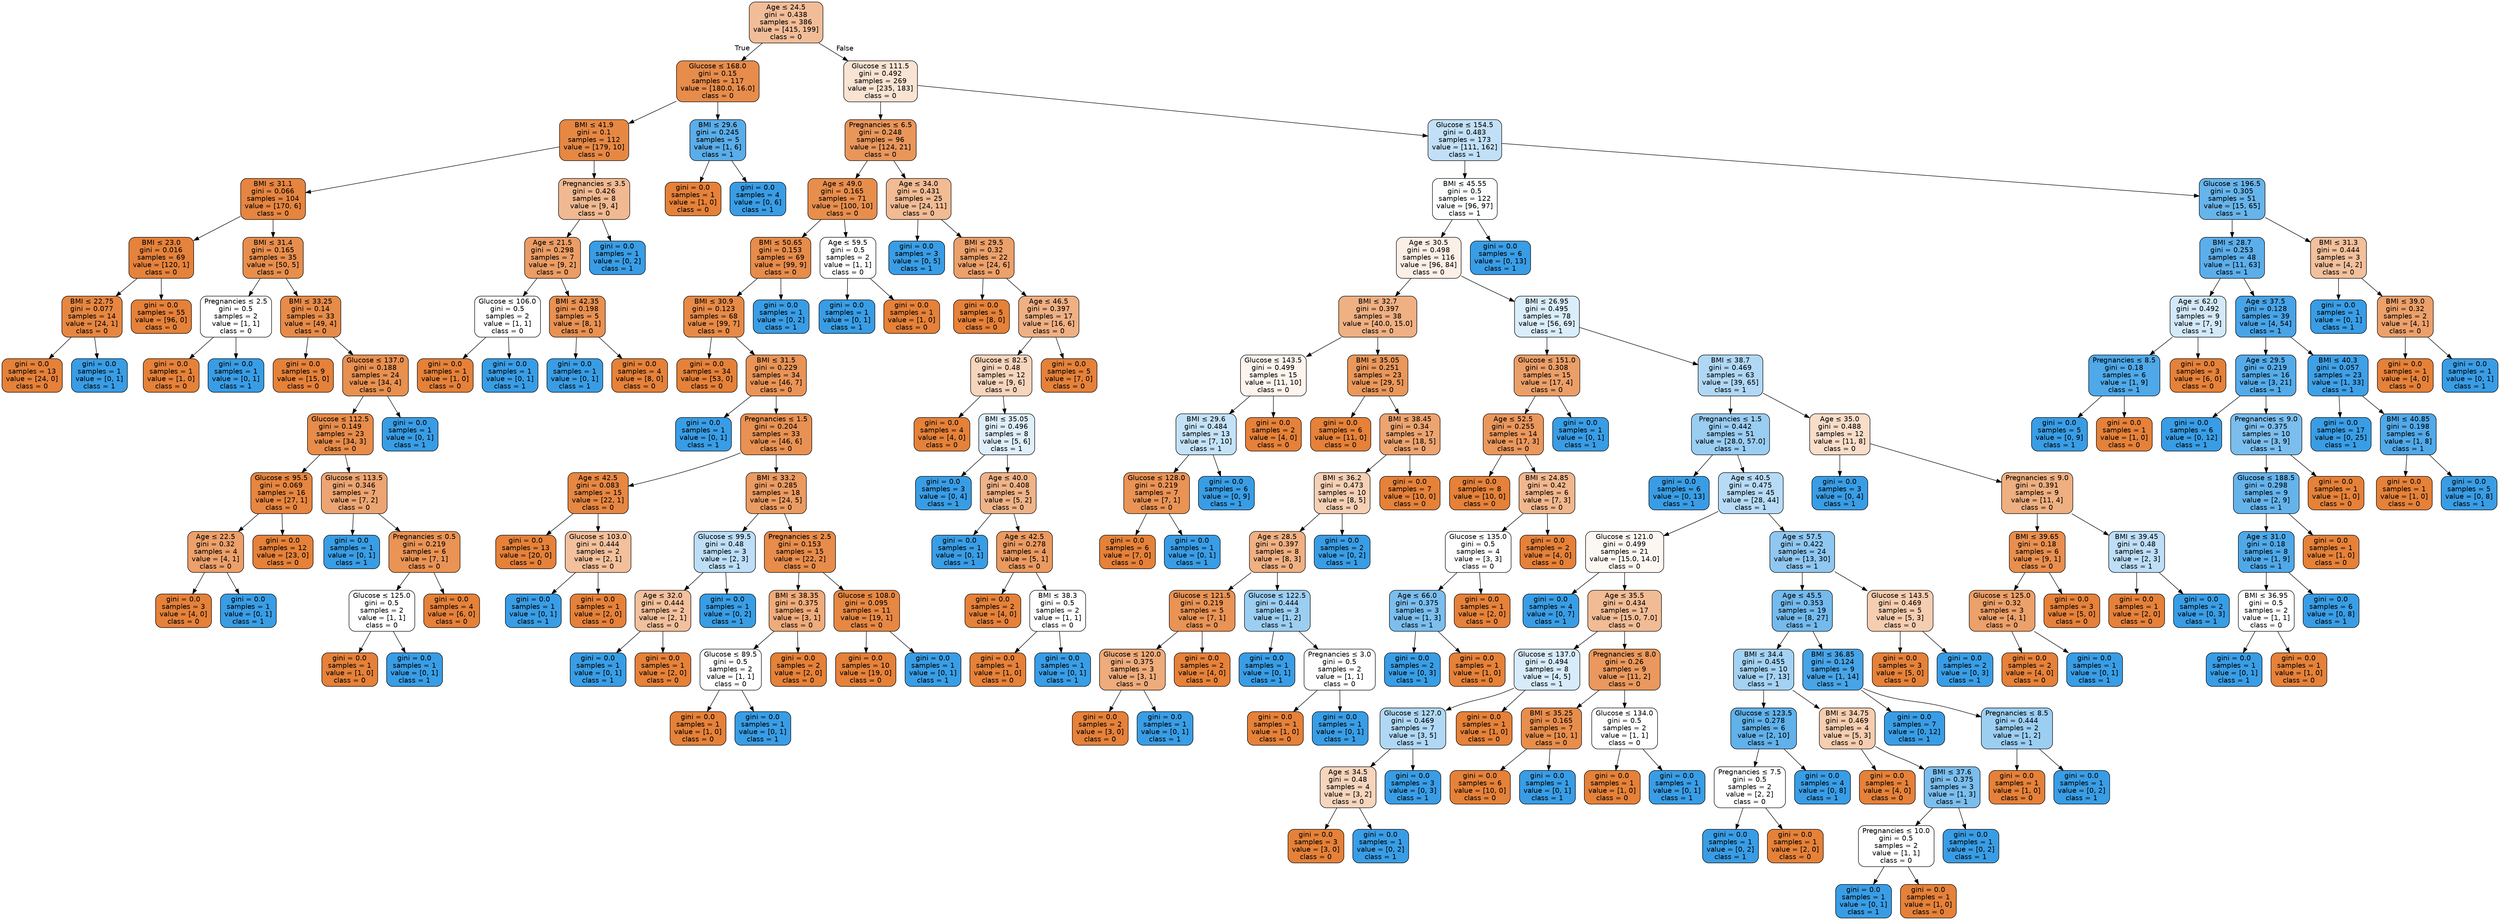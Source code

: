 digraph Tree {
node [shape=box, style="filled, rounded", color="black", fontname="helvetica"] ;
edge [fontname="helvetica"] ;
0 [label=<Age &le; 24.5<br/>gini = 0.438<br/>samples = 386<br/>value = [415, 199]<br/>class = 0>, fillcolor="#f1bd98"] ;
1 [label=<Glucose &le; 168.0<br/>gini = 0.15<br/>samples = 117<br/>value = [180.0, 16.0]<br/>class = 0>, fillcolor="#e78c4b"] ;
0 -> 1 [labeldistance=2.5, labelangle=45, headlabel="True"] ;
2 [label=<BMI &le; 41.9<br/>gini = 0.1<br/>samples = 112<br/>value = [179, 10]<br/>class = 0>, fillcolor="#e68844"] ;
1 -> 2 ;
3 [label=<BMI &le; 31.1<br/>gini = 0.066<br/>samples = 104<br/>value = [170, 6]<br/>class = 0>, fillcolor="#e68540"] ;
2 -> 3 ;
4 [label=<BMI &le; 23.0<br/>gini = 0.016<br/>samples = 69<br/>value = [120, 1]<br/>class = 0>, fillcolor="#e5823b"] ;
3 -> 4 ;
5 [label=<BMI &le; 22.75<br/>gini = 0.077<br/>samples = 14<br/>value = [24, 1]<br/>class = 0>, fillcolor="#e68641"] ;
4 -> 5 ;
6 [label=<gini = 0.0<br/>samples = 13<br/>value = [24, 0]<br/>class = 0>, fillcolor="#e58139"] ;
5 -> 6 ;
7 [label=<gini = 0.0<br/>samples = 1<br/>value = [0, 1]<br/>class = 1>, fillcolor="#399de5"] ;
5 -> 7 ;
8 [label=<gini = 0.0<br/>samples = 55<br/>value = [96, 0]<br/>class = 0>, fillcolor="#e58139"] ;
4 -> 8 ;
9 [label=<BMI &le; 31.4<br/>gini = 0.165<br/>samples = 35<br/>value = [50, 5]<br/>class = 0>, fillcolor="#e88e4d"] ;
3 -> 9 ;
10 [label=<Pregnancies &le; 2.5<br/>gini = 0.5<br/>samples = 2<br/>value = [1, 1]<br/>class = 0>, fillcolor="#ffffff"] ;
9 -> 10 ;
11 [label=<gini = 0.0<br/>samples = 1<br/>value = [1, 0]<br/>class = 0>, fillcolor="#e58139"] ;
10 -> 11 ;
12 [label=<gini = 0.0<br/>samples = 1<br/>value = [0, 1]<br/>class = 1>, fillcolor="#399de5"] ;
10 -> 12 ;
13 [label=<BMI &le; 33.25<br/>gini = 0.14<br/>samples = 33<br/>value = [49, 4]<br/>class = 0>, fillcolor="#e78b49"] ;
9 -> 13 ;
14 [label=<gini = 0.0<br/>samples = 9<br/>value = [15, 0]<br/>class = 0>, fillcolor="#e58139"] ;
13 -> 14 ;
15 [label=<Glucose &le; 137.0<br/>gini = 0.188<br/>samples = 24<br/>value = [34, 4]<br/>class = 0>, fillcolor="#e89050"] ;
13 -> 15 ;
16 [label=<Glucose &le; 112.5<br/>gini = 0.149<br/>samples = 23<br/>value = [34, 3]<br/>class = 0>, fillcolor="#e78c4a"] ;
15 -> 16 ;
17 [label=<Glucose &le; 95.5<br/>gini = 0.069<br/>samples = 16<br/>value = [27, 1]<br/>class = 0>, fillcolor="#e68640"] ;
16 -> 17 ;
18 [label=<Age &le; 22.5<br/>gini = 0.32<br/>samples = 4<br/>value = [4, 1]<br/>class = 0>, fillcolor="#eca06a"] ;
17 -> 18 ;
19 [label=<gini = 0.0<br/>samples = 3<br/>value = [4, 0]<br/>class = 0>, fillcolor="#e58139"] ;
18 -> 19 ;
20 [label=<gini = 0.0<br/>samples = 1<br/>value = [0, 1]<br/>class = 1>, fillcolor="#399de5"] ;
18 -> 20 ;
21 [label=<gini = 0.0<br/>samples = 12<br/>value = [23, 0]<br/>class = 0>, fillcolor="#e58139"] ;
17 -> 21 ;
22 [label=<Glucose &le; 113.5<br/>gini = 0.346<br/>samples = 7<br/>value = [7, 2]<br/>class = 0>, fillcolor="#eca572"] ;
16 -> 22 ;
23 [label=<gini = 0.0<br/>samples = 1<br/>value = [0, 1]<br/>class = 1>, fillcolor="#399de5"] ;
22 -> 23 ;
24 [label=<Pregnancies &le; 0.5<br/>gini = 0.219<br/>samples = 6<br/>value = [7, 1]<br/>class = 0>, fillcolor="#e99355"] ;
22 -> 24 ;
25 [label=<Glucose &le; 125.0<br/>gini = 0.5<br/>samples = 2<br/>value = [1, 1]<br/>class = 0>, fillcolor="#ffffff"] ;
24 -> 25 ;
26 [label=<gini = 0.0<br/>samples = 1<br/>value = [1, 0]<br/>class = 0>, fillcolor="#e58139"] ;
25 -> 26 ;
27 [label=<gini = 0.0<br/>samples = 1<br/>value = [0, 1]<br/>class = 1>, fillcolor="#399de5"] ;
25 -> 27 ;
28 [label=<gini = 0.0<br/>samples = 4<br/>value = [6, 0]<br/>class = 0>, fillcolor="#e58139"] ;
24 -> 28 ;
29 [label=<gini = 0.0<br/>samples = 1<br/>value = [0, 1]<br/>class = 1>, fillcolor="#399de5"] ;
15 -> 29 ;
30 [label=<Pregnancies &le; 3.5<br/>gini = 0.426<br/>samples = 8<br/>value = [9, 4]<br/>class = 0>, fillcolor="#f1b991"] ;
2 -> 30 ;
31 [label=<Age &le; 21.5<br/>gini = 0.298<br/>samples = 7<br/>value = [9, 2]<br/>class = 0>, fillcolor="#eb9d65"] ;
30 -> 31 ;
32 [label=<Glucose &le; 106.0<br/>gini = 0.5<br/>samples = 2<br/>value = [1, 1]<br/>class = 0>, fillcolor="#ffffff"] ;
31 -> 32 ;
33 [label=<gini = 0.0<br/>samples = 1<br/>value = [1, 0]<br/>class = 0>, fillcolor="#e58139"] ;
32 -> 33 ;
34 [label=<gini = 0.0<br/>samples = 1<br/>value = [0, 1]<br/>class = 1>, fillcolor="#399de5"] ;
32 -> 34 ;
35 [label=<BMI &le; 42.35<br/>gini = 0.198<br/>samples = 5<br/>value = [8, 1]<br/>class = 0>, fillcolor="#e89152"] ;
31 -> 35 ;
36 [label=<gini = 0.0<br/>samples = 1<br/>value = [0, 1]<br/>class = 1>, fillcolor="#399de5"] ;
35 -> 36 ;
37 [label=<gini = 0.0<br/>samples = 4<br/>value = [8, 0]<br/>class = 0>, fillcolor="#e58139"] ;
35 -> 37 ;
38 [label=<gini = 0.0<br/>samples = 1<br/>value = [0, 2]<br/>class = 1>, fillcolor="#399de5"] ;
30 -> 38 ;
39 [label=<BMI &le; 29.6<br/>gini = 0.245<br/>samples = 5<br/>value = [1, 6]<br/>class = 1>, fillcolor="#5aade9"] ;
1 -> 39 ;
40 [label=<gini = 0.0<br/>samples = 1<br/>value = [1, 0]<br/>class = 0>, fillcolor="#e58139"] ;
39 -> 40 ;
41 [label=<gini = 0.0<br/>samples = 4<br/>value = [0, 6]<br/>class = 1>, fillcolor="#399de5"] ;
39 -> 41 ;
42 [label=<Glucose &le; 111.5<br/>gini = 0.492<br/>samples = 269<br/>value = [235, 183]<br/>class = 0>, fillcolor="#f9e3d3"] ;
0 -> 42 [labeldistance=2.5, labelangle=-45, headlabel="False"] ;
43 [label=<Pregnancies &le; 6.5<br/>gini = 0.248<br/>samples = 96<br/>value = [124, 21]<br/>class = 0>, fillcolor="#e9965b"] ;
42 -> 43 ;
44 [label=<Age &le; 49.0<br/>gini = 0.165<br/>samples = 71<br/>value = [100, 10]<br/>class = 0>, fillcolor="#e88e4d"] ;
43 -> 44 ;
45 [label=<BMI &le; 50.65<br/>gini = 0.153<br/>samples = 69<br/>value = [99, 9]<br/>class = 0>, fillcolor="#e78c4b"] ;
44 -> 45 ;
46 [label=<BMI &le; 30.9<br/>gini = 0.123<br/>samples = 68<br/>value = [99, 7]<br/>class = 0>, fillcolor="#e78a47"] ;
45 -> 46 ;
47 [label=<gini = 0.0<br/>samples = 34<br/>value = [53, 0]<br/>class = 0>, fillcolor="#e58139"] ;
46 -> 47 ;
48 [label=<BMI &le; 31.5<br/>gini = 0.229<br/>samples = 34<br/>value = [46, 7]<br/>class = 0>, fillcolor="#e99457"] ;
46 -> 48 ;
49 [label=<gini = 0.0<br/>samples = 1<br/>value = [0, 1]<br/>class = 1>, fillcolor="#399de5"] ;
48 -> 49 ;
50 [label=<Pregnancies &le; 1.5<br/>gini = 0.204<br/>samples = 33<br/>value = [46, 6]<br/>class = 0>, fillcolor="#e89153"] ;
48 -> 50 ;
51 [label=<Age &le; 42.5<br/>gini = 0.083<br/>samples = 15<br/>value = [22, 1]<br/>class = 0>, fillcolor="#e68742"] ;
50 -> 51 ;
52 [label=<gini = 0.0<br/>samples = 13<br/>value = [20, 0]<br/>class = 0>, fillcolor="#e58139"] ;
51 -> 52 ;
53 [label=<Glucose &le; 103.0<br/>gini = 0.444<br/>samples = 2<br/>value = [2, 1]<br/>class = 0>, fillcolor="#f2c09c"] ;
51 -> 53 ;
54 [label=<gini = 0.0<br/>samples = 1<br/>value = [0, 1]<br/>class = 1>, fillcolor="#399de5"] ;
53 -> 54 ;
55 [label=<gini = 0.0<br/>samples = 1<br/>value = [2, 0]<br/>class = 0>, fillcolor="#e58139"] ;
53 -> 55 ;
56 [label=<BMI &le; 33.2<br/>gini = 0.285<br/>samples = 18<br/>value = [24, 5]<br/>class = 0>, fillcolor="#ea9b62"] ;
50 -> 56 ;
57 [label=<Glucose &le; 99.5<br/>gini = 0.48<br/>samples = 3<br/>value = [2, 3]<br/>class = 1>, fillcolor="#bddef6"] ;
56 -> 57 ;
58 [label=<Age &le; 32.0<br/>gini = 0.444<br/>samples = 2<br/>value = [2, 1]<br/>class = 0>, fillcolor="#f2c09c"] ;
57 -> 58 ;
59 [label=<gini = 0.0<br/>samples = 1<br/>value = [0, 1]<br/>class = 1>, fillcolor="#399de5"] ;
58 -> 59 ;
60 [label=<gini = 0.0<br/>samples = 1<br/>value = [2, 0]<br/>class = 0>, fillcolor="#e58139"] ;
58 -> 60 ;
61 [label=<gini = 0.0<br/>samples = 1<br/>value = [0, 2]<br/>class = 1>, fillcolor="#399de5"] ;
57 -> 61 ;
62 [label=<Pregnancies &le; 2.5<br/>gini = 0.153<br/>samples = 15<br/>value = [22, 2]<br/>class = 0>, fillcolor="#e78c4b"] ;
56 -> 62 ;
63 [label=<BMI &le; 38.35<br/>gini = 0.375<br/>samples = 4<br/>value = [3, 1]<br/>class = 0>, fillcolor="#eeab7b"] ;
62 -> 63 ;
64 [label=<Glucose &le; 89.5<br/>gini = 0.5<br/>samples = 2<br/>value = [1, 1]<br/>class = 0>, fillcolor="#ffffff"] ;
63 -> 64 ;
65 [label=<gini = 0.0<br/>samples = 1<br/>value = [1, 0]<br/>class = 0>, fillcolor="#e58139"] ;
64 -> 65 ;
66 [label=<gini = 0.0<br/>samples = 1<br/>value = [0, 1]<br/>class = 1>, fillcolor="#399de5"] ;
64 -> 66 ;
67 [label=<gini = 0.0<br/>samples = 2<br/>value = [2, 0]<br/>class = 0>, fillcolor="#e58139"] ;
63 -> 67 ;
68 [label=<Glucose &le; 108.0<br/>gini = 0.095<br/>samples = 11<br/>value = [19, 1]<br/>class = 0>, fillcolor="#e68843"] ;
62 -> 68 ;
69 [label=<gini = 0.0<br/>samples = 10<br/>value = [19, 0]<br/>class = 0>, fillcolor="#e58139"] ;
68 -> 69 ;
70 [label=<gini = 0.0<br/>samples = 1<br/>value = [0, 1]<br/>class = 1>, fillcolor="#399de5"] ;
68 -> 70 ;
71 [label=<gini = 0.0<br/>samples = 1<br/>value = [0, 2]<br/>class = 1>, fillcolor="#399de5"] ;
45 -> 71 ;
72 [label=<Age &le; 59.5<br/>gini = 0.5<br/>samples = 2<br/>value = [1, 1]<br/>class = 0>, fillcolor="#ffffff"] ;
44 -> 72 ;
73 [label=<gini = 0.0<br/>samples = 1<br/>value = [0, 1]<br/>class = 1>, fillcolor="#399de5"] ;
72 -> 73 ;
74 [label=<gini = 0.0<br/>samples = 1<br/>value = [1, 0]<br/>class = 0>, fillcolor="#e58139"] ;
72 -> 74 ;
75 [label=<Age &le; 34.0<br/>gini = 0.431<br/>samples = 25<br/>value = [24, 11]<br/>class = 0>, fillcolor="#f1bb94"] ;
43 -> 75 ;
76 [label=<gini = 0.0<br/>samples = 3<br/>value = [0, 5]<br/>class = 1>, fillcolor="#399de5"] ;
75 -> 76 ;
77 [label=<BMI &le; 29.5<br/>gini = 0.32<br/>samples = 22<br/>value = [24, 6]<br/>class = 0>, fillcolor="#eca06a"] ;
75 -> 77 ;
78 [label=<gini = 0.0<br/>samples = 5<br/>value = [8, 0]<br/>class = 0>, fillcolor="#e58139"] ;
77 -> 78 ;
79 [label=<Age &le; 46.5<br/>gini = 0.397<br/>samples = 17<br/>value = [16, 6]<br/>class = 0>, fillcolor="#efb083"] ;
77 -> 79 ;
80 [label=<Glucose &le; 82.5<br/>gini = 0.48<br/>samples = 12<br/>value = [9, 6]<br/>class = 0>, fillcolor="#f6d5bd"] ;
79 -> 80 ;
81 [label=<gini = 0.0<br/>samples = 4<br/>value = [4, 0]<br/>class = 0>, fillcolor="#e58139"] ;
80 -> 81 ;
82 [label=<BMI &le; 35.05<br/>gini = 0.496<br/>samples = 8<br/>value = [5, 6]<br/>class = 1>, fillcolor="#deeffb"] ;
80 -> 82 ;
83 [label=<gini = 0.0<br/>samples = 3<br/>value = [0, 4]<br/>class = 1>, fillcolor="#399de5"] ;
82 -> 83 ;
84 [label=<Age &le; 40.0<br/>gini = 0.408<br/>samples = 5<br/>value = [5, 2]<br/>class = 0>, fillcolor="#efb388"] ;
82 -> 84 ;
85 [label=<gini = 0.0<br/>samples = 1<br/>value = [0, 1]<br/>class = 1>, fillcolor="#399de5"] ;
84 -> 85 ;
86 [label=<Age &le; 42.5<br/>gini = 0.278<br/>samples = 4<br/>value = [5, 1]<br/>class = 0>, fillcolor="#ea9a61"] ;
84 -> 86 ;
87 [label=<gini = 0.0<br/>samples = 2<br/>value = [4, 0]<br/>class = 0>, fillcolor="#e58139"] ;
86 -> 87 ;
88 [label=<BMI &le; 38.3<br/>gini = 0.5<br/>samples = 2<br/>value = [1, 1]<br/>class = 0>, fillcolor="#ffffff"] ;
86 -> 88 ;
89 [label=<gini = 0.0<br/>samples = 1<br/>value = [1, 0]<br/>class = 0>, fillcolor="#e58139"] ;
88 -> 89 ;
90 [label=<gini = 0.0<br/>samples = 1<br/>value = [0, 1]<br/>class = 1>, fillcolor="#399de5"] ;
88 -> 90 ;
91 [label=<gini = 0.0<br/>samples = 5<br/>value = [7, 0]<br/>class = 0>, fillcolor="#e58139"] ;
79 -> 91 ;
92 [label=<Glucose &le; 154.5<br/>gini = 0.483<br/>samples = 173<br/>value = [111, 162]<br/>class = 1>, fillcolor="#c1e0f7"] ;
42 -> 92 ;
93 [label=<BMI &le; 45.55<br/>gini = 0.5<br/>samples = 122<br/>value = [96, 97]<br/>class = 1>, fillcolor="#fdfeff"] ;
92 -> 93 ;
94 [label=<Age &le; 30.5<br/>gini = 0.498<br/>samples = 116<br/>value = [96, 84]<br/>class = 0>, fillcolor="#fcefe6"] ;
93 -> 94 ;
95 [label=<BMI &le; 32.7<br/>gini = 0.397<br/>samples = 38<br/>value = [40.0, 15.0]<br/>class = 0>, fillcolor="#efb083"] ;
94 -> 95 ;
96 [label=<Glucose &le; 143.5<br/>gini = 0.499<br/>samples = 15<br/>value = [11, 10]<br/>class = 0>, fillcolor="#fdf4ed"] ;
95 -> 96 ;
97 [label=<BMI &le; 29.6<br/>gini = 0.484<br/>samples = 13<br/>value = [7, 10]<br/>class = 1>, fillcolor="#c4e2f7"] ;
96 -> 97 ;
98 [label=<Glucose &le; 128.0<br/>gini = 0.219<br/>samples = 7<br/>value = [7, 1]<br/>class = 0>, fillcolor="#e99355"] ;
97 -> 98 ;
99 [label=<gini = 0.0<br/>samples = 6<br/>value = [7, 0]<br/>class = 0>, fillcolor="#e58139"] ;
98 -> 99 ;
100 [label=<gini = 0.0<br/>samples = 1<br/>value = [0, 1]<br/>class = 1>, fillcolor="#399de5"] ;
98 -> 100 ;
101 [label=<gini = 0.0<br/>samples = 6<br/>value = [0, 9]<br/>class = 1>, fillcolor="#399de5"] ;
97 -> 101 ;
102 [label=<gini = 0.0<br/>samples = 2<br/>value = [4, 0]<br/>class = 0>, fillcolor="#e58139"] ;
96 -> 102 ;
103 [label=<BMI &le; 35.05<br/>gini = 0.251<br/>samples = 23<br/>value = [29, 5]<br/>class = 0>, fillcolor="#e9975b"] ;
95 -> 103 ;
104 [label=<gini = 0.0<br/>samples = 6<br/>value = [11, 0]<br/>class = 0>, fillcolor="#e58139"] ;
103 -> 104 ;
105 [label=<BMI &le; 38.45<br/>gini = 0.34<br/>samples = 17<br/>value = [18, 5]<br/>class = 0>, fillcolor="#eca470"] ;
103 -> 105 ;
106 [label=<BMI &le; 36.2<br/>gini = 0.473<br/>samples = 10<br/>value = [8, 5]<br/>class = 0>, fillcolor="#f5d0b5"] ;
105 -> 106 ;
107 [label=<Age &le; 28.5<br/>gini = 0.397<br/>samples = 8<br/>value = [8, 3]<br/>class = 0>, fillcolor="#efb083"] ;
106 -> 107 ;
108 [label=<Glucose &le; 121.5<br/>gini = 0.219<br/>samples = 5<br/>value = [7, 1]<br/>class = 0>, fillcolor="#e99355"] ;
107 -> 108 ;
109 [label=<Glucose &le; 120.0<br/>gini = 0.375<br/>samples = 3<br/>value = [3, 1]<br/>class = 0>, fillcolor="#eeab7b"] ;
108 -> 109 ;
110 [label=<gini = 0.0<br/>samples = 2<br/>value = [3, 0]<br/>class = 0>, fillcolor="#e58139"] ;
109 -> 110 ;
111 [label=<gini = 0.0<br/>samples = 1<br/>value = [0, 1]<br/>class = 1>, fillcolor="#399de5"] ;
109 -> 111 ;
112 [label=<gini = 0.0<br/>samples = 2<br/>value = [4, 0]<br/>class = 0>, fillcolor="#e58139"] ;
108 -> 112 ;
113 [label=<Glucose &le; 122.5<br/>gini = 0.444<br/>samples = 3<br/>value = [1, 2]<br/>class = 1>, fillcolor="#9ccef2"] ;
107 -> 113 ;
114 [label=<gini = 0.0<br/>samples = 1<br/>value = [0, 1]<br/>class = 1>, fillcolor="#399de5"] ;
113 -> 114 ;
115 [label=<Pregnancies &le; 3.0<br/>gini = 0.5<br/>samples = 2<br/>value = [1, 1]<br/>class = 0>, fillcolor="#ffffff"] ;
113 -> 115 ;
116 [label=<gini = 0.0<br/>samples = 1<br/>value = [1, 0]<br/>class = 0>, fillcolor="#e58139"] ;
115 -> 116 ;
117 [label=<gini = 0.0<br/>samples = 1<br/>value = [0, 1]<br/>class = 1>, fillcolor="#399de5"] ;
115 -> 117 ;
118 [label=<gini = 0.0<br/>samples = 2<br/>value = [0, 2]<br/>class = 1>, fillcolor="#399de5"] ;
106 -> 118 ;
119 [label=<gini = 0.0<br/>samples = 7<br/>value = [10, 0]<br/>class = 0>, fillcolor="#e58139"] ;
105 -> 119 ;
120 [label=<BMI &le; 26.95<br/>gini = 0.495<br/>samples = 78<br/>value = [56, 69]<br/>class = 1>, fillcolor="#daedfa"] ;
94 -> 120 ;
121 [label=<Glucose &le; 151.0<br/>gini = 0.308<br/>samples = 15<br/>value = [17, 4]<br/>class = 0>, fillcolor="#eb9f68"] ;
120 -> 121 ;
122 [label=<Age &le; 52.5<br/>gini = 0.255<br/>samples = 14<br/>value = [17, 3]<br/>class = 0>, fillcolor="#ea975c"] ;
121 -> 122 ;
123 [label=<gini = 0.0<br/>samples = 8<br/>value = [10, 0]<br/>class = 0>, fillcolor="#e58139"] ;
122 -> 123 ;
124 [label=<BMI &le; 24.85<br/>gini = 0.42<br/>samples = 6<br/>value = [7, 3]<br/>class = 0>, fillcolor="#f0b78e"] ;
122 -> 124 ;
125 [label=<Glucose &le; 135.0<br/>gini = 0.5<br/>samples = 4<br/>value = [3, 3]<br/>class = 0>, fillcolor="#ffffff"] ;
124 -> 125 ;
126 [label=<Age &le; 66.0<br/>gini = 0.375<br/>samples = 3<br/>value = [1, 3]<br/>class = 1>, fillcolor="#7bbeee"] ;
125 -> 126 ;
127 [label=<gini = 0.0<br/>samples = 2<br/>value = [0, 3]<br/>class = 1>, fillcolor="#399de5"] ;
126 -> 127 ;
128 [label=<gini = 0.0<br/>samples = 1<br/>value = [1, 0]<br/>class = 0>, fillcolor="#e58139"] ;
126 -> 128 ;
129 [label=<gini = 0.0<br/>samples = 1<br/>value = [2, 0]<br/>class = 0>, fillcolor="#e58139"] ;
125 -> 129 ;
130 [label=<gini = 0.0<br/>samples = 2<br/>value = [4, 0]<br/>class = 0>, fillcolor="#e58139"] ;
124 -> 130 ;
131 [label=<gini = 0.0<br/>samples = 1<br/>value = [0, 1]<br/>class = 1>, fillcolor="#399de5"] ;
121 -> 131 ;
132 [label=<BMI &le; 38.7<br/>gini = 0.469<br/>samples = 63<br/>value = [39, 65]<br/>class = 1>, fillcolor="#b0d8f5"] ;
120 -> 132 ;
133 [label=<Pregnancies &le; 1.5<br/>gini = 0.442<br/>samples = 51<br/>value = [28.0, 57.0]<br/>class = 1>, fillcolor="#9acdf2"] ;
132 -> 133 ;
134 [label=<gini = 0.0<br/>samples = 6<br/>value = [0, 13]<br/>class = 1>, fillcolor="#399de5"] ;
133 -> 134 ;
135 [label=<Age &le; 40.5<br/>gini = 0.475<br/>samples = 45<br/>value = [28, 44]<br/>class = 1>, fillcolor="#b7dbf6"] ;
133 -> 135 ;
136 [label=<Glucose &le; 121.0<br/>gini = 0.499<br/>samples = 21<br/>value = [15.0, 14.0]<br/>class = 0>, fillcolor="#fdf7f2"] ;
135 -> 136 ;
137 [label=<gini = 0.0<br/>samples = 4<br/>value = [0, 7]<br/>class = 1>, fillcolor="#399de5"] ;
136 -> 137 ;
138 [label=<Age &le; 35.5<br/>gini = 0.434<br/>samples = 17<br/>value = [15.0, 7.0]<br/>class = 0>, fillcolor="#f1bc95"] ;
136 -> 138 ;
139 [label=<Glucose &le; 137.0<br/>gini = 0.494<br/>samples = 8<br/>value = [4, 5]<br/>class = 1>, fillcolor="#d7ebfa"] ;
138 -> 139 ;
140 [label=<Glucose &le; 127.0<br/>gini = 0.469<br/>samples = 7<br/>value = [3, 5]<br/>class = 1>, fillcolor="#b0d8f5"] ;
139 -> 140 ;
141 [label=<Age &le; 34.5<br/>gini = 0.48<br/>samples = 4<br/>value = [3, 2]<br/>class = 0>, fillcolor="#f6d5bd"] ;
140 -> 141 ;
142 [label=<gini = 0.0<br/>samples = 3<br/>value = [3, 0]<br/>class = 0>, fillcolor="#e58139"] ;
141 -> 142 ;
143 [label=<gini = 0.0<br/>samples = 1<br/>value = [0, 2]<br/>class = 1>, fillcolor="#399de5"] ;
141 -> 143 ;
144 [label=<gini = 0.0<br/>samples = 3<br/>value = [0, 3]<br/>class = 1>, fillcolor="#399de5"] ;
140 -> 144 ;
145 [label=<gini = 0.0<br/>samples = 1<br/>value = [1, 0]<br/>class = 0>, fillcolor="#e58139"] ;
139 -> 145 ;
146 [label=<Pregnancies &le; 8.0<br/>gini = 0.26<br/>samples = 9<br/>value = [11, 2]<br/>class = 0>, fillcolor="#ea985d"] ;
138 -> 146 ;
147 [label=<BMI &le; 35.25<br/>gini = 0.165<br/>samples = 7<br/>value = [10, 1]<br/>class = 0>, fillcolor="#e88e4d"] ;
146 -> 147 ;
148 [label=<gini = 0.0<br/>samples = 6<br/>value = [10, 0]<br/>class = 0>, fillcolor="#e58139"] ;
147 -> 148 ;
149 [label=<gini = 0.0<br/>samples = 1<br/>value = [0, 1]<br/>class = 1>, fillcolor="#399de5"] ;
147 -> 149 ;
150 [label=<Glucose &le; 134.0<br/>gini = 0.5<br/>samples = 2<br/>value = [1, 1]<br/>class = 0>, fillcolor="#ffffff"] ;
146 -> 150 ;
151 [label=<gini = 0.0<br/>samples = 1<br/>value = [1, 0]<br/>class = 0>, fillcolor="#e58139"] ;
150 -> 151 ;
152 [label=<gini = 0.0<br/>samples = 1<br/>value = [0, 1]<br/>class = 1>, fillcolor="#399de5"] ;
150 -> 152 ;
153 [label=<Age &le; 57.5<br/>gini = 0.422<br/>samples = 24<br/>value = [13, 30]<br/>class = 1>, fillcolor="#8fc7f0"] ;
135 -> 153 ;
154 [label=<Age &le; 45.5<br/>gini = 0.353<br/>samples = 19<br/>value = [8, 27]<br/>class = 1>, fillcolor="#74baed"] ;
153 -> 154 ;
155 [label=<BMI &le; 34.4<br/>gini = 0.455<br/>samples = 10<br/>value = [7, 13]<br/>class = 1>, fillcolor="#a4d2f3"] ;
154 -> 155 ;
156 [label=<Glucose &le; 123.5<br/>gini = 0.278<br/>samples = 6<br/>value = [2, 10]<br/>class = 1>, fillcolor="#61b1ea"] ;
155 -> 156 ;
157 [label=<Pregnancies &le; 7.5<br/>gini = 0.5<br/>samples = 2<br/>value = [2, 2]<br/>class = 0>, fillcolor="#ffffff"] ;
156 -> 157 ;
158 [label=<gini = 0.0<br/>samples = 1<br/>value = [0, 2]<br/>class = 1>, fillcolor="#399de5"] ;
157 -> 158 ;
159 [label=<gini = 0.0<br/>samples = 1<br/>value = [2, 0]<br/>class = 0>, fillcolor="#e58139"] ;
157 -> 159 ;
160 [label=<gini = 0.0<br/>samples = 4<br/>value = [0, 8]<br/>class = 1>, fillcolor="#399de5"] ;
156 -> 160 ;
161 [label=<BMI &le; 34.75<br/>gini = 0.469<br/>samples = 4<br/>value = [5, 3]<br/>class = 0>, fillcolor="#f5cdb0"] ;
155 -> 161 ;
162 [label=<gini = 0.0<br/>samples = 1<br/>value = [4, 0]<br/>class = 0>, fillcolor="#e58139"] ;
161 -> 162 ;
163 [label=<BMI &le; 37.6<br/>gini = 0.375<br/>samples = 3<br/>value = [1, 3]<br/>class = 1>, fillcolor="#7bbeee"] ;
161 -> 163 ;
164 [label=<Pregnancies &le; 10.0<br/>gini = 0.5<br/>samples = 2<br/>value = [1, 1]<br/>class = 0>, fillcolor="#ffffff"] ;
163 -> 164 ;
165 [label=<gini = 0.0<br/>samples = 1<br/>value = [0, 1]<br/>class = 1>, fillcolor="#399de5"] ;
164 -> 165 ;
166 [label=<gini = 0.0<br/>samples = 1<br/>value = [1, 0]<br/>class = 0>, fillcolor="#e58139"] ;
164 -> 166 ;
167 [label=<gini = 0.0<br/>samples = 1<br/>value = [0, 2]<br/>class = 1>, fillcolor="#399de5"] ;
163 -> 167 ;
168 [label=<BMI &le; 36.85<br/>gini = 0.124<br/>samples = 9<br/>value = [1, 14]<br/>class = 1>, fillcolor="#47a4e7"] ;
154 -> 168 ;
169 [label=<gini = 0.0<br/>samples = 7<br/>value = [0, 12]<br/>class = 1>, fillcolor="#399de5"] ;
168 -> 169 ;
170 [label=<Pregnancies &le; 8.5<br/>gini = 0.444<br/>samples = 2<br/>value = [1, 2]<br/>class = 1>, fillcolor="#9ccef2"] ;
168 -> 170 ;
171 [label=<gini = 0.0<br/>samples = 1<br/>value = [1, 0]<br/>class = 0>, fillcolor="#e58139"] ;
170 -> 171 ;
172 [label=<gini = 0.0<br/>samples = 1<br/>value = [0, 2]<br/>class = 1>, fillcolor="#399de5"] ;
170 -> 172 ;
173 [label=<Glucose &le; 143.5<br/>gini = 0.469<br/>samples = 5<br/>value = [5, 3]<br/>class = 0>, fillcolor="#f5cdb0"] ;
153 -> 173 ;
174 [label=<gini = 0.0<br/>samples = 3<br/>value = [5, 0]<br/>class = 0>, fillcolor="#e58139"] ;
173 -> 174 ;
175 [label=<gini = 0.0<br/>samples = 2<br/>value = [0, 3]<br/>class = 1>, fillcolor="#399de5"] ;
173 -> 175 ;
176 [label=<Age &le; 35.0<br/>gini = 0.488<br/>samples = 12<br/>value = [11, 8]<br/>class = 0>, fillcolor="#f8ddc9"] ;
132 -> 176 ;
177 [label=<gini = 0.0<br/>samples = 3<br/>value = [0, 4]<br/>class = 1>, fillcolor="#399de5"] ;
176 -> 177 ;
178 [label=<Pregnancies &le; 9.0<br/>gini = 0.391<br/>samples = 9<br/>value = [11, 4]<br/>class = 0>, fillcolor="#eeaf81"] ;
176 -> 178 ;
179 [label=<BMI &le; 39.65<br/>gini = 0.18<br/>samples = 6<br/>value = [9, 1]<br/>class = 0>, fillcolor="#e88f4f"] ;
178 -> 179 ;
180 [label=<Glucose &le; 125.0<br/>gini = 0.32<br/>samples = 3<br/>value = [4, 1]<br/>class = 0>, fillcolor="#eca06a"] ;
179 -> 180 ;
181 [label=<gini = 0.0<br/>samples = 2<br/>value = [4, 0]<br/>class = 0>, fillcolor="#e58139"] ;
180 -> 181 ;
182 [label=<gini = 0.0<br/>samples = 1<br/>value = [0, 1]<br/>class = 1>, fillcolor="#399de5"] ;
180 -> 182 ;
183 [label=<gini = 0.0<br/>samples = 3<br/>value = [5, 0]<br/>class = 0>, fillcolor="#e58139"] ;
179 -> 183 ;
184 [label=<BMI &le; 39.45<br/>gini = 0.48<br/>samples = 3<br/>value = [2, 3]<br/>class = 1>, fillcolor="#bddef6"] ;
178 -> 184 ;
185 [label=<gini = 0.0<br/>samples = 1<br/>value = [2, 0]<br/>class = 0>, fillcolor="#e58139"] ;
184 -> 185 ;
186 [label=<gini = 0.0<br/>samples = 2<br/>value = [0, 3]<br/>class = 1>, fillcolor="#399de5"] ;
184 -> 186 ;
187 [label=<gini = 0.0<br/>samples = 6<br/>value = [0, 13]<br/>class = 1>, fillcolor="#399de5"] ;
93 -> 187 ;
188 [label=<Glucose &le; 196.5<br/>gini = 0.305<br/>samples = 51<br/>value = [15, 65]<br/>class = 1>, fillcolor="#67b4eb"] ;
92 -> 188 ;
189 [label=<BMI &le; 28.7<br/>gini = 0.253<br/>samples = 48<br/>value = [11, 63]<br/>class = 1>, fillcolor="#5caeea"] ;
188 -> 189 ;
190 [label=<Age &le; 62.0<br/>gini = 0.492<br/>samples = 9<br/>value = [7, 9]<br/>class = 1>, fillcolor="#d3e9f9"] ;
189 -> 190 ;
191 [label=<Pregnancies &le; 8.5<br/>gini = 0.18<br/>samples = 6<br/>value = [1, 9]<br/>class = 1>, fillcolor="#4fa8e8"] ;
190 -> 191 ;
192 [label=<gini = 0.0<br/>samples = 5<br/>value = [0, 9]<br/>class = 1>, fillcolor="#399de5"] ;
191 -> 192 ;
193 [label=<gini = 0.0<br/>samples = 1<br/>value = [1, 0]<br/>class = 0>, fillcolor="#e58139"] ;
191 -> 193 ;
194 [label=<gini = 0.0<br/>samples = 3<br/>value = [6, 0]<br/>class = 0>, fillcolor="#e58139"] ;
190 -> 194 ;
195 [label=<Age &le; 37.5<br/>gini = 0.128<br/>samples = 39<br/>value = [4, 54]<br/>class = 1>, fillcolor="#48a4e7"] ;
189 -> 195 ;
196 [label=<Age &le; 29.5<br/>gini = 0.219<br/>samples = 16<br/>value = [3, 21]<br/>class = 1>, fillcolor="#55abe9"] ;
195 -> 196 ;
197 [label=<gini = 0.0<br/>samples = 6<br/>value = [0, 12]<br/>class = 1>, fillcolor="#399de5"] ;
196 -> 197 ;
198 [label=<Pregnancies &le; 9.0<br/>gini = 0.375<br/>samples = 10<br/>value = [3, 9]<br/>class = 1>, fillcolor="#7bbeee"] ;
196 -> 198 ;
199 [label=<Glucose &le; 188.5<br/>gini = 0.298<br/>samples = 9<br/>value = [2, 9]<br/>class = 1>, fillcolor="#65b3eb"] ;
198 -> 199 ;
200 [label=<Age &le; 31.0<br/>gini = 0.18<br/>samples = 8<br/>value = [1, 9]<br/>class = 1>, fillcolor="#4fa8e8"] ;
199 -> 200 ;
201 [label=<BMI &le; 36.95<br/>gini = 0.5<br/>samples = 2<br/>value = [1, 1]<br/>class = 0>, fillcolor="#ffffff"] ;
200 -> 201 ;
202 [label=<gini = 0.0<br/>samples = 1<br/>value = [0, 1]<br/>class = 1>, fillcolor="#399de5"] ;
201 -> 202 ;
203 [label=<gini = 0.0<br/>samples = 1<br/>value = [1, 0]<br/>class = 0>, fillcolor="#e58139"] ;
201 -> 203 ;
204 [label=<gini = 0.0<br/>samples = 6<br/>value = [0, 8]<br/>class = 1>, fillcolor="#399de5"] ;
200 -> 204 ;
205 [label=<gini = 0.0<br/>samples = 1<br/>value = [1, 0]<br/>class = 0>, fillcolor="#e58139"] ;
199 -> 205 ;
206 [label=<gini = 0.0<br/>samples = 1<br/>value = [1, 0]<br/>class = 0>, fillcolor="#e58139"] ;
198 -> 206 ;
207 [label=<BMI &le; 40.3<br/>gini = 0.057<br/>samples = 23<br/>value = [1, 33]<br/>class = 1>, fillcolor="#3fa0e6"] ;
195 -> 207 ;
208 [label=<gini = 0.0<br/>samples = 17<br/>value = [0, 25]<br/>class = 1>, fillcolor="#399de5"] ;
207 -> 208 ;
209 [label=<BMI &le; 40.85<br/>gini = 0.198<br/>samples = 6<br/>value = [1, 8]<br/>class = 1>, fillcolor="#52a9e8"] ;
207 -> 209 ;
210 [label=<gini = 0.0<br/>samples = 1<br/>value = [1, 0]<br/>class = 0>, fillcolor="#e58139"] ;
209 -> 210 ;
211 [label=<gini = 0.0<br/>samples = 5<br/>value = [0, 8]<br/>class = 1>, fillcolor="#399de5"] ;
209 -> 211 ;
212 [label=<BMI &le; 31.3<br/>gini = 0.444<br/>samples = 3<br/>value = [4, 2]<br/>class = 0>, fillcolor="#f2c09c"] ;
188 -> 212 ;
213 [label=<gini = 0.0<br/>samples = 1<br/>value = [0, 1]<br/>class = 1>, fillcolor="#399de5"] ;
212 -> 213 ;
214 [label=<BMI &le; 39.0<br/>gini = 0.32<br/>samples = 2<br/>value = [4, 1]<br/>class = 0>, fillcolor="#eca06a"] ;
212 -> 214 ;
215 [label=<gini = 0.0<br/>samples = 1<br/>value = [4, 0]<br/>class = 0>, fillcolor="#e58139"] ;
214 -> 215 ;
216 [label=<gini = 0.0<br/>samples = 1<br/>value = [0, 1]<br/>class = 1>, fillcolor="#399de5"] ;
214 -> 216 ;
}